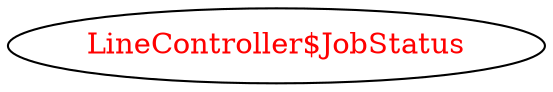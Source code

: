 digraph dependencyGraph {
 concentrate=true;
 ranksep="2.0";
 rankdir="LR"; 
 splines="ortho";
"LineController$JobStatus" [fontcolor="red"];
}